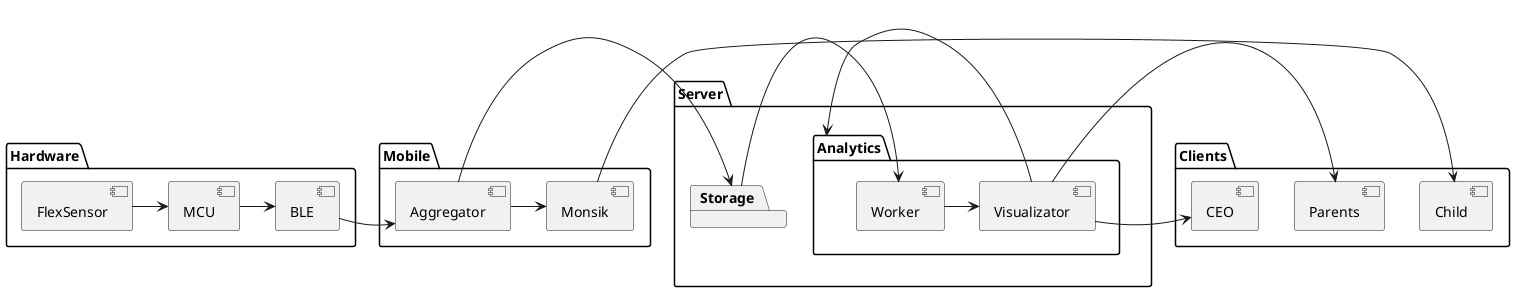 @startuml
skinparam componentStyle uml2

package Hardware {
    [FlexSensor] -> [MCU]
    [MCU] -> [BLE]
}

package Mobile {
    [BLE] -> [Aggregator]
    [Aggregator] -> [Monsik]
}

package Server {
    package Storage {
        [Aggregator] -> [Storage]
    }
    package Analytics {
        [Storage] -> [Worker]
        [Worker] -> [Visualizator]
    }
}

package Clients {
    [Monsik] -> [Child]
    
    [Visualizator] -> [Parents]
    [Visualizator] -> [Analytics]
    [Visualizator] -> [CEO]
}

@enduml
